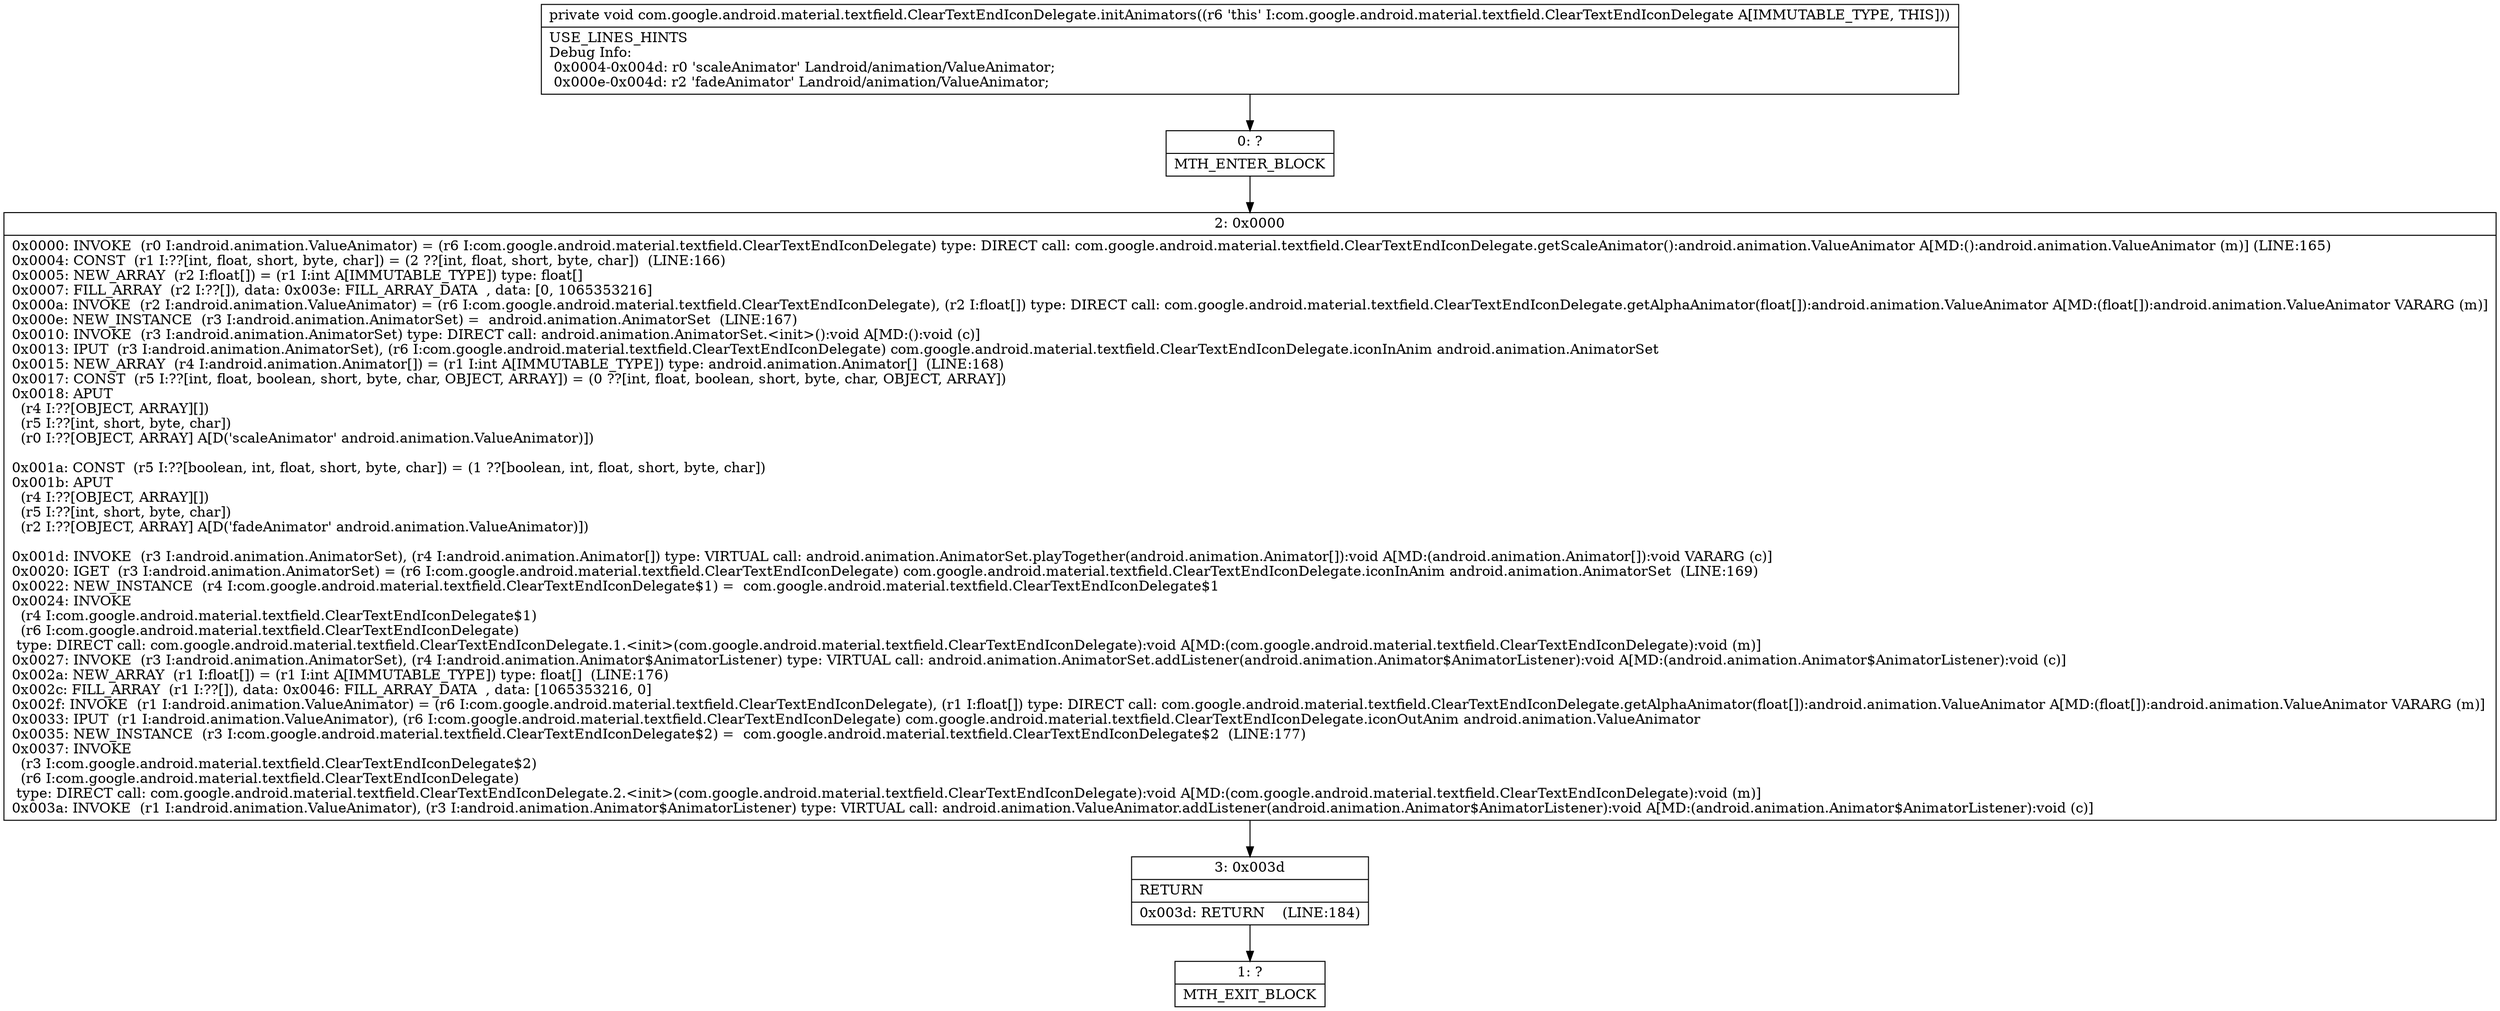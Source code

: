 digraph "CFG forcom.google.android.material.textfield.ClearTextEndIconDelegate.initAnimators()V" {
Node_0 [shape=record,label="{0\:\ ?|MTH_ENTER_BLOCK\l}"];
Node_2 [shape=record,label="{2\:\ 0x0000|0x0000: INVOKE  (r0 I:android.animation.ValueAnimator) = (r6 I:com.google.android.material.textfield.ClearTextEndIconDelegate) type: DIRECT call: com.google.android.material.textfield.ClearTextEndIconDelegate.getScaleAnimator():android.animation.ValueAnimator A[MD:():android.animation.ValueAnimator (m)] (LINE:165)\l0x0004: CONST  (r1 I:??[int, float, short, byte, char]) = (2 ??[int, float, short, byte, char])  (LINE:166)\l0x0005: NEW_ARRAY  (r2 I:float[]) = (r1 I:int A[IMMUTABLE_TYPE]) type: float[] \l0x0007: FILL_ARRAY  (r2 I:??[]), data: 0x003e: FILL_ARRAY_DATA  , data: [0, 1065353216] \l0x000a: INVOKE  (r2 I:android.animation.ValueAnimator) = (r6 I:com.google.android.material.textfield.ClearTextEndIconDelegate), (r2 I:float[]) type: DIRECT call: com.google.android.material.textfield.ClearTextEndIconDelegate.getAlphaAnimator(float[]):android.animation.ValueAnimator A[MD:(float[]):android.animation.ValueAnimator VARARG (m)]\l0x000e: NEW_INSTANCE  (r3 I:android.animation.AnimatorSet) =  android.animation.AnimatorSet  (LINE:167)\l0x0010: INVOKE  (r3 I:android.animation.AnimatorSet) type: DIRECT call: android.animation.AnimatorSet.\<init\>():void A[MD:():void (c)]\l0x0013: IPUT  (r3 I:android.animation.AnimatorSet), (r6 I:com.google.android.material.textfield.ClearTextEndIconDelegate) com.google.android.material.textfield.ClearTextEndIconDelegate.iconInAnim android.animation.AnimatorSet \l0x0015: NEW_ARRAY  (r4 I:android.animation.Animator[]) = (r1 I:int A[IMMUTABLE_TYPE]) type: android.animation.Animator[]  (LINE:168)\l0x0017: CONST  (r5 I:??[int, float, boolean, short, byte, char, OBJECT, ARRAY]) = (0 ??[int, float, boolean, short, byte, char, OBJECT, ARRAY]) \l0x0018: APUT  \l  (r4 I:??[OBJECT, ARRAY][])\l  (r5 I:??[int, short, byte, char])\l  (r0 I:??[OBJECT, ARRAY] A[D('scaleAnimator' android.animation.ValueAnimator)])\l \l0x001a: CONST  (r5 I:??[boolean, int, float, short, byte, char]) = (1 ??[boolean, int, float, short, byte, char]) \l0x001b: APUT  \l  (r4 I:??[OBJECT, ARRAY][])\l  (r5 I:??[int, short, byte, char])\l  (r2 I:??[OBJECT, ARRAY] A[D('fadeAnimator' android.animation.ValueAnimator)])\l \l0x001d: INVOKE  (r3 I:android.animation.AnimatorSet), (r4 I:android.animation.Animator[]) type: VIRTUAL call: android.animation.AnimatorSet.playTogether(android.animation.Animator[]):void A[MD:(android.animation.Animator[]):void VARARG (c)]\l0x0020: IGET  (r3 I:android.animation.AnimatorSet) = (r6 I:com.google.android.material.textfield.ClearTextEndIconDelegate) com.google.android.material.textfield.ClearTextEndIconDelegate.iconInAnim android.animation.AnimatorSet  (LINE:169)\l0x0022: NEW_INSTANCE  (r4 I:com.google.android.material.textfield.ClearTextEndIconDelegate$1) =  com.google.android.material.textfield.ClearTextEndIconDelegate$1 \l0x0024: INVOKE  \l  (r4 I:com.google.android.material.textfield.ClearTextEndIconDelegate$1)\l  (r6 I:com.google.android.material.textfield.ClearTextEndIconDelegate)\l type: DIRECT call: com.google.android.material.textfield.ClearTextEndIconDelegate.1.\<init\>(com.google.android.material.textfield.ClearTextEndIconDelegate):void A[MD:(com.google.android.material.textfield.ClearTextEndIconDelegate):void (m)]\l0x0027: INVOKE  (r3 I:android.animation.AnimatorSet), (r4 I:android.animation.Animator$AnimatorListener) type: VIRTUAL call: android.animation.AnimatorSet.addListener(android.animation.Animator$AnimatorListener):void A[MD:(android.animation.Animator$AnimatorListener):void (c)]\l0x002a: NEW_ARRAY  (r1 I:float[]) = (r1 I:int A[IMMUTABLE_TYPE]) type: float[]  (LINE:176)\l0x002c: FILL_ARRAY  (r1 I:??[]), data: 0x0046: FILL_ARRAY_DATA  , data: [1065353216, 0] \l0x002f: INVOKE  (r1 I:android.animation.ValueAnimator) = (r6 I:com.google.android.material.textfield.ClearTextEndIconDelegate), (r1 I:float[]) type: DIRECT call: com.google.android.material.textfield.ClearTextEndIconDelegate.getAlphaAnimator(float[]):android.animation.ValueAnimator A[MD:(float[]):android.animation.ValueAnimator VARARG (m)]\l0x0033: IPUT  (r1 I:android.animation.ValueAnimator), (r6 I:com.google.android.material.textfield.ClearTextEndIconDelegate) com.google.android.material.textfield.ClearTextEndIconDelegate.iconOutAnim android.animation.ValueAnimator \l0x0035: NEW_INSTANCE  (r3 I:com.google.android.material.textfield.ClearTextEndIconDelegate$2) =  com.google.android.material.textfield.ClearTextEndIconDelegate$2  (LINE:177)\l0x0037: INVOKE  \l  (r3 I:com.google.android.material.textfield.ClearTextEndIconDelegate$2)\l  (r6 I:com.google.android.material.textfield.ClearTextEndIconDelegate)\l type: DIRECT call: com.google.android.material.textfield.ClearTextEndIconDelegate.2.\<init\>(com.google.android.material.textfield.ClearTextEndIconDelegate):void A[MD:(com.google.android.material.textfield.ClearTextEndIconDelegate):void (m)]\l0x003a: INVOKE  (r1 I:android.animation.ValueAnimator), (r3 I:android.animation.Animator$AnimatorListener) type: VIRTUAL call: android.animation.ValueAnimator.addListener(android.animation.Animator$AnimatorListener):void A[MD:(android.animation.Animator$AnimatorListener):void (c)]\l}"];
Node_3 [shape=record,label="{3\:\ 0x003d|RETURN\l|0x003d: RETURN    (LINE:184)\l}"];
Node_1 [shape=record,label="{1\:\ ?|MTH_EXIT_BLOCK\l}"];
MethodNode[shape=record,label="{private void com.google.android.material.textfield.ClearTextEndIconDelegate.initAnimators((r6 'this' I:com.google.android.material.textfield.ClearTextEndIconDelegate A[IMMUTABLE_TYPE, THIS]))  | USE_LINES_HINTS\lDebug Info:\l  0x0004\-0x004d: r0 'scaleAnimator' Landroid\/animation\/ValueAnimator;\l  0x000e\-0x004d: r2 'fadeAnimator' Landroid\/animation\/ValueAnimator;\l}"];
MethodNode -> Node_0;Node_0 -> Node_2;
Node_2 -> Node_3;
Node_3 -> Node_1;
}

